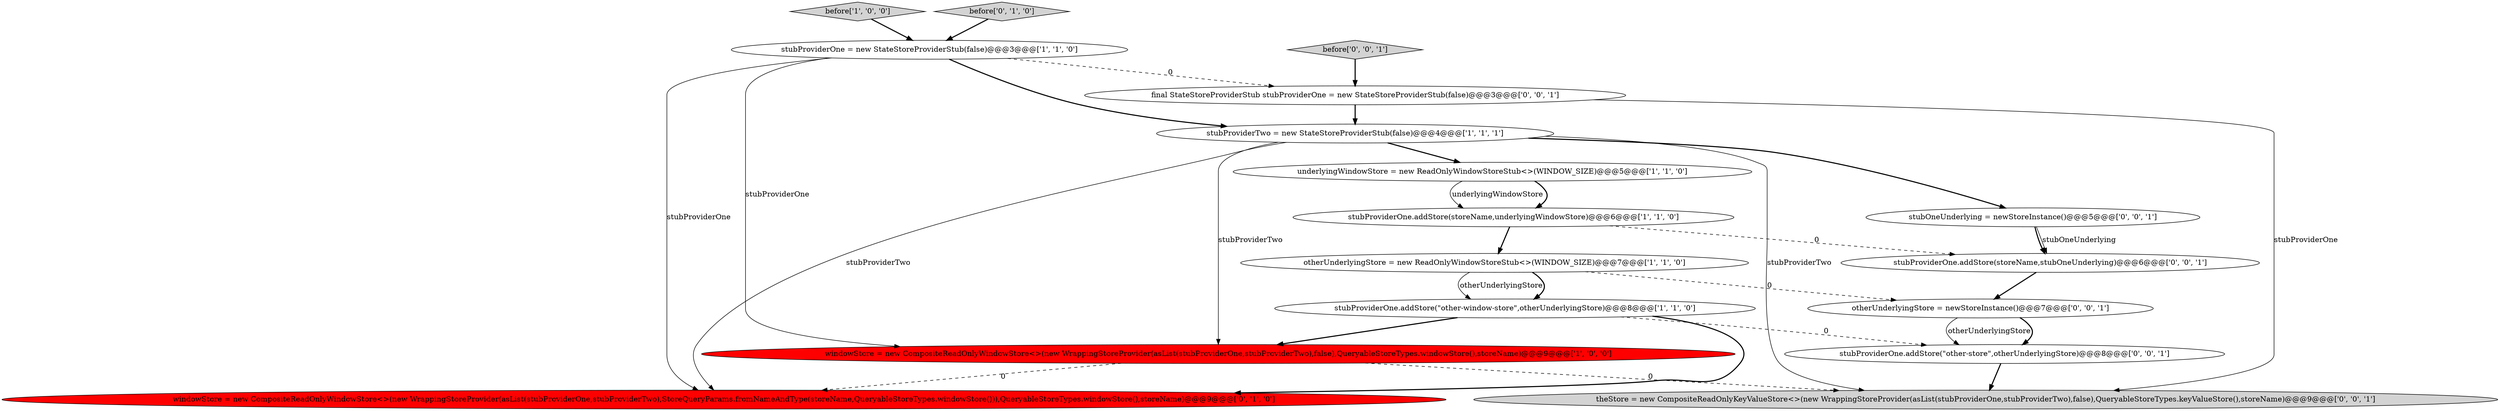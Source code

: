 digraph {
0 [style = filled, label = "stubProviderOne.addStore(storeName,underlyingWindowStore)@@@6@@@['1', '1', '0']", fillcolor = white, shape = ellipse image = "AAA0AAABBB1BBB"];
6 [style = filled, label = "underlyingWindowStore = new ReadOnlyWindowStoreStub<>(WINDOW_SIZE)@@@5@@@['1', '1', '0']", fillcolor = white, shape = ellipse image = "AAA0AAABBB1BBB"];
12 [style = filled, label = "stubProviderOne.addStore(storeName,stubOneUnderlying)@@@6@@@['0', '0', '1']", fillcolor = white, shape = ellipse image = "AAA0AAABBB3BBB"];
4 [style = filled, label = "stubProviderOne = new StateStoreProviderStub(false)@@@3@@@['1', '1', '0']", fillcolor = white, shape = ellipse image = "AAA0AAABBB1BBB"];
14 [style = filled, label = "otherUnderlyingStore = newStoreInstance()@@@7@@@['0', '0', '1']", fillcolor = white, shape = ellipse image = "AAA0AAABBB3BBB"];
15 [style = filled, label = "before['0', '0', '1']", fillcolor = lightgray, shape = diamond image = "AAA0AAABBB3BBB"];
16 [style = filled, label = "final StateStoreProviderStub stubProviderOne = new StateStoreProviderStub(false)@@@3@@@['0', '0', '1']", fillcolor = white, shape = ellipse image = "AAA0AAABBB3BBB"];
1 [style = filled, label = "windowStore = new CompositeReadOnlyWindowStore<>(new WrappingStoreProvider(asList(stubProviderOne,stubProviderTwo),false),QueryableStoreTypes.windowStore(),storeName)@@@9@@@['1', '0', '0']", fillcolor = red, shape = ellipse image = "AAA1AAABBB1BBB"];
11 [style = filled, label = "stubProviderOne.addStore(\"other-store\",otherUnderlyingStore)@@@8@@@['0', '0', '1']", fillcolor = white, shape = ellipse image = "AAA0AAABBB3BBB"];
13 [style = filled, label = "theStore = new CompositeReadOnlyKeyValueStore<>(new WrappingStoreProvider(asList(stubProviderOne,stubProviderTwo),false),QueryableStoreTypes.keyValueStore(),storeName)@@@9@@@['0', '0', '1']", fillcolor = lightgray, shape = ellipse image = "AAA0AAABBB3BBB"];
5 [style = filled, label = "stubProviderTwo = new StateStoreProviderStub(false)@@@4@@@['1', '1', '1']", fillcolor = white, shape = ellipse image = "AAA0AAABBB1BBB"];
2 [style = filled, label = "stubProviderOne.addStore(\"other-window-store\",otherUnderlyingStore)@@@8@@@['1', '1', '0']", fillcolor = white, shape = ellipse image = "AAA0AAABBB1BBB"];
7 [style = filled, label = "before['1', '0', '0']", fillcolor = lightgray, shape = diamond image = "AAA0AAABBB1BBB"];
3 [style = filled, label = "otherUnderlyingStore = new ReadOnlyWindowStoreStub<>(WINDOW_SIZE)@@@7@@@['1', '1', '0']", fillcolor = white, shape = ellipse image = "AAA0AAABBB1BBB"];
10 [style = filled, label = "stubOneUnderlying = newStoreInstance()@@@5@@@['0', '0', '1']", fillcolor = white, shape = ellipse image = "AAA0AAABBB3BBB"];
8 [style = filled, label = "windowStore = new CompositeReadOnlyWindowStore<>(new WrappingStoreProvider(asList(stubProviderOne,stubProviderTwo),StoreQueryParams.fromNameAndType(storeName,QueryableStoreTypes.windowStore())),QueryableStoreTypes.windowStore(),storeName)@@@9@@@['0', '1', '0']", fillcolor = red, shape = ellipse image = "AAA1AAABBB2BBB"];
9 [style = filled, label = "before['0', '1', '0']", fillcolor = lightgray, shape = diamond image = "AAA0AAABBB2BBB"];
0->3 [style = bold, label=""];
5->10 [style = bold, label=""];
3->2 [style = solid, label="otherUnderlyingStore"];
4->16 [style = dashed, label="0"];
2->1 [style = bold, label=""];
9->4 [style = bold, label=""];
6->0 [style = bold, label=""];
5->1 [style = solid, label="stubProviderTwo"];
7->4 [style = bold, label=""];
4->8 [style = solid, label="stubProviderOne"];
0->12 [style = dashed, label="0"];
5->13 [style = solid, label="stubProviderTwo"];
15->16 [style = bold, label=""];
5->8 [style = solid, label="stubProviderTwo"];
14->11 [style = solid, label="otherUnderlyingStore"];
1->13 [style = dashed, label="0"];
10->12 [style = solid, label="stubOneUnderlying"];
6->0 [style = solid, label="underlyingWindowStore"];
5->6 [style = bold, label=""];
3->2 [style = bold, label=""];
16->13 [style = solid, label="stubProviderOne"];
10->12 [style = bold, label=""];
11->13 [style = bold, label=""];
12->14 [style = bold, label=""];
16->5 [style = bold, label=""];
2->11 [style = dashed, label="0"];
1->8 [style = dashed, label="0"];
3->14 [style = dashed, label="0"];
14->11 [style = bold, label=""];
4->5 [style = bold, label=""];
4->1 [style = solid, label="stubProviderOne"];
2->8 [style = bold, label=""];
}
